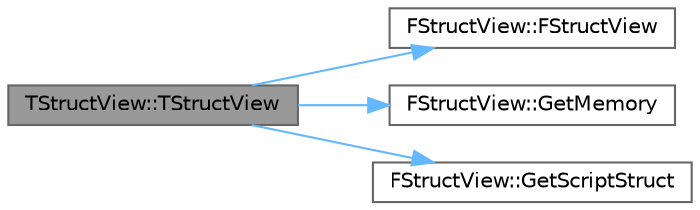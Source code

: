 digraph "TStructView::TStructView"
{
 // INTERACTIVE_SVG=YES
 // LATEX_PDF_SIZE
  bgcolor="transparent";
  edge [fontname=Helvetica,fontsize=10,labelfontname=Helvetica,labelfontsize=10];
  node [fontname=Helvetica,fontsize=10,shape=box,height=0.2,width=0.4];
  rankdir="LR";
  Node1 [id="Node000001",label="TStructView::TStructView",height=0.2,width=0.4,color="gray40", fillcolor="grey60", style="filled", fontcolor="black",tooltip=" "];
  Node1 -> Node2 [id="edge1_Node000001_Node000002",color="steelblue1",style="solid",tooltip=" "];
  Node2 [id="Node000002",label="FStructView::FStructView",height=0.2,width=0.4,color="grey40", fillcolor="white", style="filled",URL="$d8/d94/structFStructView.html#a0239578c82337d34a4355ef27d2041f3",tooltip=" "];
  Node1 -> Node3 [id="edge2_Node000001_Node000003",color="steelblue1",style="solid",tooltip=" "];
  Node3 [id="Node000003",label="FStructView::GetMemory",height=0.2,width=0.4,color="grey40", fillcolor="white", style="filled",URL="$d8/d94/structFStructView.html#aa195a5fc92417cd6092b140e45127d9e",tooltip="Returns pointer to struct memory."];
  Node1 -> Node4 [id="edge3_Node000001_Node000004",color="steelblue1",style="solid",tooltip=" "];
  Node4 [id="Node000004",label="FStructView::GetScriptStruct",height=0.2,width=0.4,color="grey40", fillcolor="white", style="filled",URL="$d8/d94/structFStructView.html#a55c08cc341df9d252613fd55acb51014",tooltip="Returns struct type."];
}
